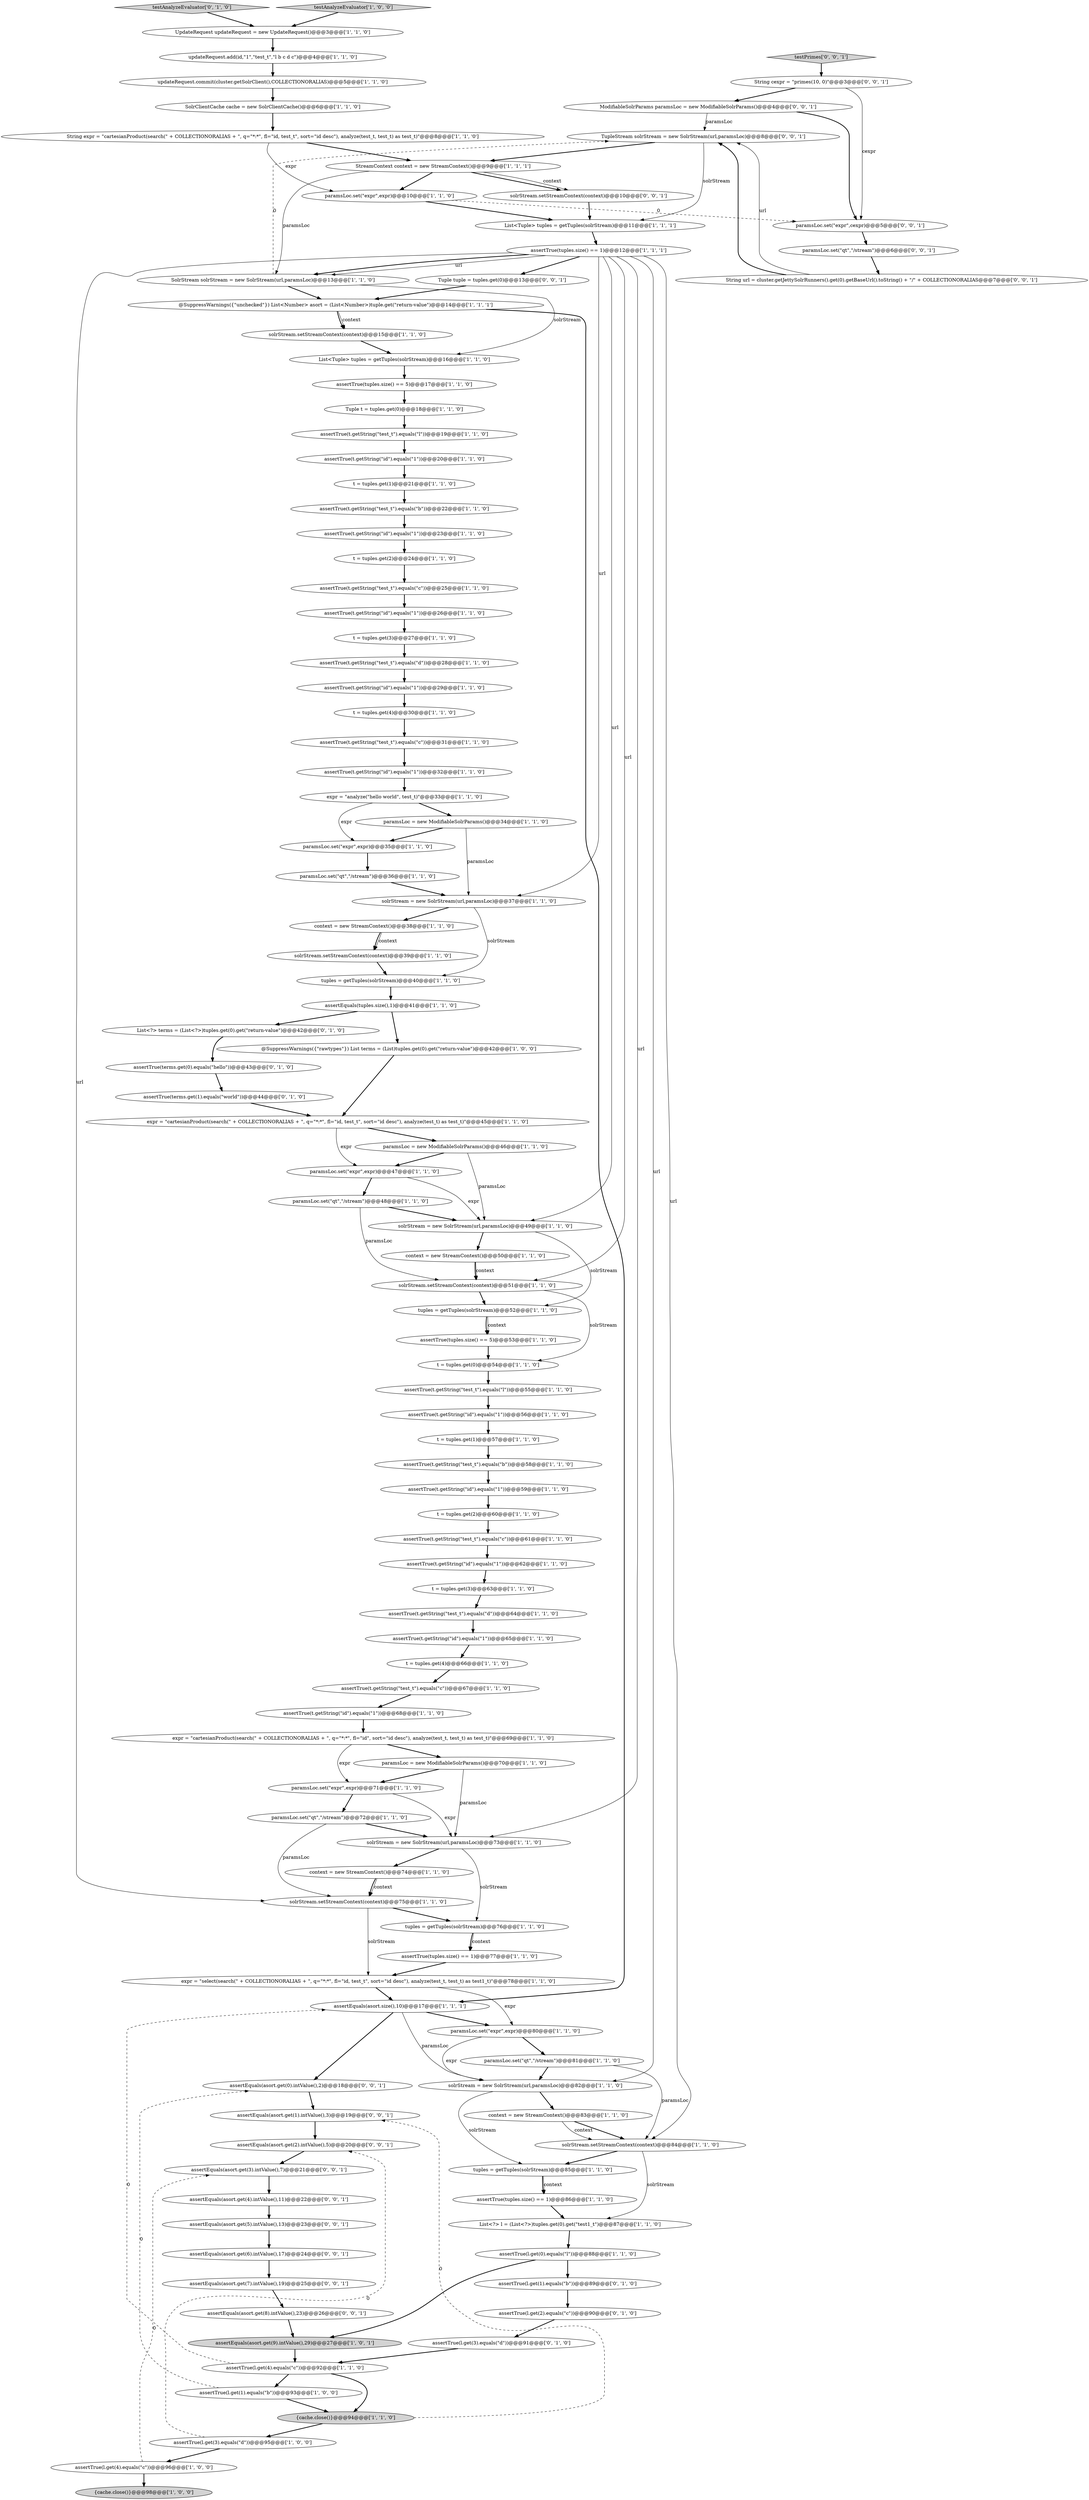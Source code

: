 digraph {
106 [style = filled, label = "TupleStream solrStream = new SolrStream(url,paramsLoc)@@@8@@@['0', '0', '1']", fillcolor = white, shape = ellipse image = "AAA0AAABBB3BBB"];
109 [style = filled, label = "assertEquals(asort.get(3).intValue(),7)@@@21@@@['0', '0', '1']", fillcolor = white, shape = ellipse image = "AAA0AAABBB3BBB"];
28 [style = filled, label = "assertTrue(tuples.size() == 1)@@@77@@@['1', '1', '0']", fillcolor = white, shape = ellipse image = "AAA0AAABBB1BBB"];
35 [style = filled, label = "context = new StreamContext()@@@74@@@['1', '1', '0']", fillcolor = white, shape = ellipse image = "AAA0AAABBB1BBB"];
9 [style = filled, label = "assertTrue(t.getString(\"test_t\").equals(\"l\"))@@@19@@@['1', '1', '0']", fillcolor = white, shape = ellipse image = "AAA0AAABBB1BBB"];
0 [style = filled, label = "{cache.close()}@@@94@@@['1', '1', '0']", fillcolor = lightgray, shape = ellipse image = "AAA0AAABBB1BBB"];
66 [style = filled, label = "assertTrue(l.get(3).equals(\"d\"))@@@95@@@['1', '0', '0']", fillcolor = white, shape = ellipse image = "AAA0AAABBB1BBB"];
8 [style = filled, label = "SolrClientCache cache = new SolrClientCache()@@@6@@@['1', '1', '0']", fillcolor = white, shape = ellipse image = "AAA0AAABBB1BBB"];
22 [style = filled, label = "t = tuples.get(3)@@@63@@@['1', '1', '0']", fillcolor = white, shape = ellipse image = "AAA0AAABBB1BBB"];
37 [style = filled, label = "paramsLoc.set(\"expr\",expr)@@@35@@@['1', '1', '0']", fillcolor = white, shape = ellipse image = "AAA0AAABBB1BBB"];
16 [style = filled, label = "assertTrue(t.getString(\"id\").equals(\"1\"))@@@68@@@['1', '1', '0']", fillcolor = white, shape = ellipse image = "AAA0AAABBB1BBB"];
51 [style = filled, label = "tuples = getTuples(solrStream)@@@85@@@['1', '1', '0']", fillcolor = white, shape = ellipse image = "AAA0AAABBB1BBB"];
96 [style = filled, label = "assertTrue(l.get(3).equals(\"d\"))@@@91@@@['0', '1', '0']", fillcolor = white, shape = ellipse image = "AAA0AAABBB2BBB"];
44 [style = filled, label = "assertTrue(t.getString(\"test_t\").equals(\"c\"))@@@61@@@['1', '1', '0']", fillcolor = white, shape = ellipse image = "AAA0AAABBB1BBB"];
45 [style = filled, label = "UpdateRequest updateRequest = new UpdateRequest()@@@3@@@['1', '1', '0']", fillcolor = white, shape = ellipse image = "AAA0AAABBB1BBB"];
104 [style = filled, label = "assertEquals(asort.get(0).intValue(),2)@@@18@@@['0', '0', '1']", fillcolor = white, shape = ellipse image = "AAA0AAABBB3BBB"];
2 [style = filled, label = "updateRequest.commit(cluster.getSolrClient(),COLLECTIONORALIAS)@@@5@@@['1', '1', '0']", fillcolor = white, shape = ellipse image = "AAA0AAABBB1BBB"];
69 [style = filled, label = "assertTrue(t.getString(\"test_t\").equals(\"b\"))@@@22@@@['1', '1', '0']", fillcolor = white, shape = ellipse image = "AAA0AAABBB1BBB"];
64 [style = filled, label = "assertTrue(t.getString(\"id\").equals(\"1\"))@@@20@@@['1', '1', '0']", fillcolor = white, shape = ellipse image = "AAA0AAABBB1BBB"];
60 [style = filled, label = "assertTrue(t.getString(\"test_t\").equals(\"c\"))@@@67@@@['1', '1', '0']", fillcolor = white, shape = ellipse image = "AAA0AAABBB1BBB"];
18 [style = filled, label = "paramsLoc = new ModifiableSolrParams()@@@70@@@['1', '1', '0']", fillcolor = white, shape = ellipse image = "AAA0AAABBB1BBB"];
78 [style = filled, label = "assertTrue(t.getString(\"id\").equals(\"1\"))@@@62@@@['1', '1', '0']", fillcolor = white, shape = ellipse image = "AAA0AAABBB1BBB"];
32 [style = filled, label = "assertTrue(t.getString(\"id\").equals(\"1\"))@@@65@@@['1', '1', '0']", fillcolor = white, shape = ellipse image = "AAA0AAABBB1BBB"];
87 [style = filled, label = "t = tuples.get(1)@@@21@@@['1', '1', '0']", fillcolor = white, shape = ellipse image = "AAA0AAABBB1BBB"];
50 [style = filled, label = "expr = \"analyze(\"hello world\", test_t)\"@@@33@@@['1', '1', '0']", fillcolor = white, shape = ellipse image = "AAA0AAABBB1BBB"];
101 [style = filled, label = "assertEquals(asort.get(6).intValue(),17)@@@24@@@['0', '0', '1']", fillcolor = white, shape = ellipse image = "AAA0AAABBB3BBB"];
49 [style = filled, label = "paramsLoc.set(\"qt\",\"/stream\")@@@81@@@['1', '1', '0']", fillcolor = white, shape = ellipse image = "AAA0AAABBB1BBB"];
76 [style = filled, label = "assertTrue(tuples.size() == 5)@@@53@@@['1', '1', '0']", fillcolor = white, shape = ellipse image = "AAA0AAABBB1BBB"];
29 [style = filled, label = "assertEquals(asort.size(),10)@@@17@@@['1', '1', '1']", fillcolor = white, shape = ellipse image = "AAA0AAABBB1BBB"];
79 [style = filled, label = "paramsLoc = new ModifiableSolrParams()@@@34@@@['1', '1', '0']", fillcolor = white, shape = ellipse image = "AAA0AAABBB1BBB"];
43 [style = filled, label = "assertTrue(t.getString(\"test_t\").equals(\"b\"))@@@58@@@['1', '1', '0']", fillcolor = white, shape = ellipse image = "AAA0AAABBB1BBB"];
92 [style = filled, label = "List<?> terms = (List<?>)tuples.get(0).get(\"return-value\")@@@42@@@['0', '1', '0']", fillcolor = white, shape = ellipse image = "AAA0AAABBB2BBB"];
21 [style = filled, label = "assertTrue(t.getString(\"id\").equals(\"1\"))@@@59@@@['1', '1', '0']", fillcolor = white, shape = ellipse image = "AAA0AAABBB1BBB"];
31 [style = filled, label = "t = tuples.get(4)@@@30@@@['1', '1', '0']", fillcolor = white, shape = ellipse image = "AAA0AAABBB1BBB"];
56 [style = filled, label = "tuples = getTuples(solrStream)@@@76@@@['1', '1', '0']", fillcolor = white, shape = ellipse image = "AAA0AAABBB1BBB"];
81 [style = filled, label = "assertTrue(t.getString(\"test_t\").equals(\"l\"))@@@55@@@['1', '1', '0']", fillcolor = white, shape = ellipse image = "AAA0AAABBB1BBB"];
13 [style = filled, label = "paramsLoc.set(\"expr\",expr)@@@10@@@['1', '1', '0']", fillcolor = white, shape = ellipse image = "AAA0AAABBB1BBB"];
58 [style = filled, label = "assertEquals(tuples.size(),1)@@@41@@@['1', '1', '0']", fillcolor = white, shape = ellipse image = "AAA0AAABBB1BBB"];
73 [style = filled, label = "solrStream.setStreamContext(context)@@@39@@@['1', '1', '0']", fillcolor = white, shape = ellipse image = "AAA0AAABBB1BBB"];
84 [style = filled, label = "solrStream.setStreamContext(context)@@@51@@@['1', '1', '0']", fillcolor = white, shape = ellipse image = "AAA0AAABBB1BBB"];
46 [style = filled, label = "t = tuples.get(2)@@@60@@@['1', '1', '0']", fillcolor = white, shape = ellipse image = "AAA0AAABBB1BBB"];
7 [style = filled, label = "assertTrue(t.getString(\"test_t\").equals(\"d\"))@@@64@@@['1', '1', '0']", fillcolor = white, shape = ellipse image = "AAA0AAABBB1BBB"];
88 [style = filled, label = "t = tuples.get(3)@@@27@@@['1', '1', '0']", fillcolor = white, shape = ellipse image = "AAA0AAABBB1BBB"];
115 [style = filled, label = "ModifiableSolrParams paramsLoc = new ModifiableSolrParams()@@@4@@@['0', '0', '1']", fillcolor = white, shape = ellipse image = "AAA0AAABBB3BBB"];
95 [style = filled, label = "testAnalyzeEvaluator['0', '1', '0']", fillcolor = lightgray, shape = diamond image = "AAA0AAABBB2BBB"];
17 [style = filled, label = "updateRequest.add(id,\"1\",\"test_t\",\"l b c d c\")@@@4@@@['1', '1', '0']", fillcolor = white, shape = ellipse image = "AAA0AAABBB1BBB"];
3 [style = filled, label = "Tuple t = tuples.get(0)@@@18@@@['1', '1', '0']", fillcolor = white, shape = ellipse image = "AAA0AAABBB1BBB"];
55 [style = filled, label = "@SuppressWarnings({\"unchecked\"}) List<Number> asort = (List<Number>)tuple.get(\"return-value\")@@@14@@@['1', '1', '1']", fillcolor = white, shape = ellipse image = "AAA0AAABBB1BBB"];
53 [style = filled, label = "assertTrue(t.getString(\"id\").equals(\"1\"))@@@29@@@['1', '1', '0']", fillcolor = white, shape = ellipse image = "AAA0AAABBB1BBB"];
34 [style = filled, label = "t = tuples.get(1)@@@57@@@['1', '1', '0']", fillcolor = white, shape = ellipse image = "AAA0AAABBB1BBB"];
97 [style = filled, label = "assertTrue(terms.get(1).equals(\"world\"))@@@44@@@['0', '1', '0']", fillcolor = white, shape = ellipse image = "AAA0AAABBB2BBB"];
105 [style = filled, label = "String url = cluster.getJettySolrRunners().get(0).getBaseUrl().toString() + \"/\" + COLLECTIONORALIAS@@@7@@@['0', '0', '1']", fillcolor = white, shape = ellipse image = "AAA0AAABBB3BBB"];
65 [style = filled, label = "t = tuples.get(2)@@@24@@@['1', '1', '0']", fillcolor = white, shape = ellipse image = "AAA0AAABBB1BBB"];
24 [style = filled, label = "paramsLoc.set(\"expr\",expr)@@@47@@@['1', '1', '0']", fillcolor = white, shape = ellipse image = "AAA0AAABBB1BBB"];
12 [style = filled, label = "solrStream.setStreamContext(context)@@@15@@@['1', '1', '0']", fillcolor = white, shape = ellipse image = "AAA0AAABBB1BBB"];
38 [style = filled, label = "assertTrue(tuples.size() == 1)@@@86@@@['1', '1', '0']", fillcolor = white, shape = ellipse image = "AAA0AAABBB1BBB"];
67 [style = filled, label = "String expr = \"cartesianProduct(search(\" + COLLECTIONORALIAS + \", q=\"*:*\", fl=\"id, test_t\", sort=\"id desc\"), analyze(test_t, test_t) as test_t)\"@@@8@@@['1', '1', '0']", fillcolor = white, shape = ellipse image = "AAA0AAABBB1BBB"];
59 [style = filled, label = "List<Tuple> tuples = getTuples(solrStream)@@@16@@@['1', '1', '0']", fillcolor = white, shape = ellipse image = "AAA0AAABBB1BBB"];
14 [style = filled, label = "assertTrue(l.get(4).equals(\"c\"))@@@92@@@['1', '1', '0']", fillcolor = white, shape = ellipse image = "AAA0AAABBB1BBB"];
68 [style = filled, label = "paramsLoc.set(\"qt\",\"/stream\")@@@36@@@['1', '1', '0']", fillcolor = white, shape = ellipse image = "AAA0AAABBB1BBB"];
77 [style = filled, label = "expr = \"cartesianProduct(search(\" + COLLECTIONORALIAS + \", q=\"*:*\", fl=\"id\", sort=\"id desc\"), analyze(test_t, test_t) as test_t)\"@@@69@@@['1', '1', '0']", fillcolor = white, shape = ellipse image = "AAA0AAABBB1BBB"];
4 [style = filled, label = "assertTrue(t.getString(\"id\").equals(\"1\"))@@@32@@@['1', '1', '0']", fillcolor = white, shape = ellipse image = "AAA0AAABBB1BBB"];
100 [style = filled, label = "assertEquals(asort.get(1).intValue(),3)@@@19@@@['0', '0', '1']", fillcolor = white, shape = ellipse image = "AAA0AAABBB3BBB"];
1 [style = filled, label = "testAnalyzeEvaluator['1', '0', '0']", fillcolor = lightgray, shape = diamond image = "AAA0AAABBB1BBB"];
30 [style = filled, label = "expr = \"cartesianProduct(search(\" + COLLECTIONORALIAS + \", q=\"*:*\", fl=\"id, test_t\", sort=\"id desc\"), analyze(test_t) as test_t)\"@@@45@@@['1', '1', '0']", fillcolor = white, shape = ellipse image = "AAA0AAABBB1BBB"];
47 [style = filled, label = "solrStream = new SolrStream(url,paramsLoc)@@@73@@@['1', '1', '0']", fillcolor = white, shape = ellipse image = "AAA0AAABBB1BBB"];
61 [style = filled, label = "List<?> l = (List<?>)tuples.get(0).get(\"test1_t\")@@@87@@@['1', '1', '0']", fillcolor = white, shape = ellipse image = "AAA0AAABBB1BBB"];
71 [style = filled, label = "SolrStream solrStream = new SolrStream(url,paramsLoc)@@@13@@@['1', '1', '0']", fillcolor = white, shape = ellipse image = "AAA0AAABBB1BBB"];
48 [style = filled, label = "paramsLoc.set(\"expr\",expr)@@@71@@@['1', '1', '0']", fillcolor = white, shape = ellipse image = "AAA0AAABBB1BBB"];
27 [style = filled, label = "paramsLoc = new ModifiableSolrParams()@@@46@@@['1', '1', '0']", fillcolor = white, shape = ellipse image = "AAA0AAABBB1BBB"];
5 [style = filled, label = "assertTrue(t.getString(\"test_t\").equals(\"d\"))@@@28@@@['1', '1', '0']", fillcolor = white, shape = ellipse image = "AAA0AAABBB1BBB"];
93 [style = filled, label = "assertTrue(l.get(1).equals(\"b\"))@@@89@@@['0', '1', '0']", fillcolor = white, shape = ellipse image = "AAA0AAABBB2BBB"];
113 [style = filled, label = "paramsLoc.set(\"expr\",cexpr)@@@5@@@['0', '0', '1']", fillcolor = white, shape = ellipse image = "AAA0AAABBB3BBB"];
19 [style = filled, label = "assertEquals(asort.get(9).intValue(),29)@@@27@@@['1', '0', '1']", fillcolor = lightgray, shape = ellipse image = "AAA0AAABBB1BBB"];
70 [style = filled, label = "paramsLoc.set(\"expr\",expr)@@@80@@@['1', '1', '0']", fillcolor = white, shape = ellipse image = "AAA0AAABBB1BBB"];
52 [style = filled, label = "t = tuples.get(4)@@@66@@@['1', '1', '0']", fillcolor = white, shape = ellipse image = "AAA0AAABBB1BBB"];
54 [style = filled, label = "assertTrue(l.get(4).equals(\"c\"))@@@96@@@['1', '0', '0']", fillcolor = white, shape = ellipse image = "AAA0AAABBB1BBB"];
63 [style = filled, label = "StreamContext context = new StreamContext()@@@9@@@['1', '1', '1']", fillcolor = white, shape = ellipse image = "AAA0AAABBB1BBB"];
83 [style = filled, label = "assertTrue(t.getString(\"id\").equals(\"1\"))@@@26@@@['1', '1', '0']", fillcolor = white, shape = ellipse image = "AAA0AAABBB1BBB"];
20 [style = filled, label = "solrStream = new SolrStream(url,paramsLoc)@@@37@@@['1', '1', '0']", fillcolor = white, shape = ellipse image = "AAA0AAABBB1BBB"];
90 [style = filled, label = "paramsLoc.set(\"qt\",\"/stream\")@@@48@@@['1', '1', '0']", fillcolor = white, shape = ellipse image = "AAA0AAABBB1BBB"];
6 [style = filled, label = "paramsLoc.set(\"qt\",\"/stream\")@@@72@@@['1', '1', '0']", fillcolor = white, shape = ellipse image = "AAA0AAABBB1BBB"];
15 [style = filled, label = "context = new StreamContext()@@@83@@@['1', '1', '0']", fillcolor = white, shape = ellipse image = "AAA0AAABBB1BBB"];
62 [style = filled, label = "solrStream.setStreamContext(context)@@@84@@@['1', '1', '0']", fillcolor = white, shape = ellipse image = "AAA0AAABBB1BBB"];
10 [style = filled, label = "assertTrue(t.getString(\"test_t\").equals(\"c\"))@@@31@@@['1', '1', '0']", fillcolor = white, shape = ellipse image = "AAA0AAABBB1BBB"];
86 [style = filled, label = "assertTrue(l.get(1).equals(\"b\"))@@@93@@@['1', '0', '0']", fillcolor = white, shape = ellipse image = "AAA0AAABBB1BBB"];
98 [style = filled, label = "Tuple tuple = tuples.get(0)@@@13@@@['0', '0', '1']", fillcolor = white, shape = ellipse image = "AAA0AAABBB3BBB"];
107 [style = filled, label = "testPrimes['0', '0', '1']", fillcolor = lightgray, shape = diamond image = "AAA0AAABBB3BBB"];
57 [style = filled, label = "assertTrue(tuples.size() == 5)@@@17@@@['1', '1', '0']", fillcolor = white, shape = ellipse image = "AAA0AAABBB1BBB"];
11 [style = filled, label = "List<Tuple> tuples = getTuples(solrStream)@@@11@@@['1', '1', '1']", fillcolor = white, shape = ellipse image = "AAA0AAABBB1BBB"];
41 [style = filled, label = "{cache.close()}@@@98@@@['1', '0', '0']", fillcolor = lightgray, shape = ellipse image = "AAA0AAABBB1BBB"];
110 [style = filled, label = "assertEquals(asort.get(4).intValue(),11)@@@22@@@['0', '0', '1']", fillcolor = white, shape = ellipse image = "AAA0AAABBB3BBB"];
36 [style = filled, label = "assertTrue(tuples.size() == 1)@@@12@@@['1', '1', '1']", fillcolor = white, shape = ellipse image = "AAA0AAABBB1BBB"];
94 [style = filled, label = "assertTrue(terms.get(0).equals(\"hello\"))@@@43@@@['0', '1', '0']", fillcolor = white, shape = ellipse image = "AAA0AAABBB2BBB"];
114 [style = filled, label = "assertEquals(asort.get(2).intValue(),5)@@@20@@@['0', '0', '1']", fillcolor = white, shape = ellipse image = "AAA0AAABBB3BBB"];
72 [style = filled, label = "assertTrue(t.getString(\"id\").equals(\"1\"))@@@23@@@['1', '1', '0']", fillcolor = white, shape = ellipse image = "AAA0AAABBB1BBB"];
74 [style = filled, label = "solrStream = new SolrStream(url,paramsLoc)@@@49@@@['1', '1', '0']", fillcolor = white, shape = ellipse image = "AAA0AAABBB1BBB"];
80 [style = filled, label = "assertTrue(t.getString(\"test_t\").equals(\"c\"))@@@25@@@['1', '1', '0']", fillcolor = white, shape = ellipse image = "AAA0AAABBB1BBB"];
102 [style = filled, label = "solrStream.setStreamContext(context)@@@10@@@['0', '0', '1']", fillcolor = white, shape = ellipse image = "AAA0AAABBB3BBB"];
111 [style = filled, label = "String cexpr = \"primes(10, 0)\"@@@3@@@['0', '0', '1']", fillcolor = white, shape = ellipse image = "AAA0AAABBB3BBB"];
91 [style = filled, label = "assertTrue(l.get(2).equals(\"c\"))@@@90@@@['0', '1', '0']", fillcolor = white, shape = ellipse image = "AAA0AAABBB2BBB"];
75 [style = filled, label = "context = new StreamContext()@@@38@@@['1', '1', '0']", fillcolor = white, shape = ellipse image = "AAA0AAABBB1BBB"];
103 [style = filled, label = "assertEquals(asort.get(7).intValue(),19)@@@25@@@['0', '0', '1']", fillcolor = white, shape = ellipse image = "AAA0AAABBB3BBB"];
39 [style = filled, label = "@SuppressWarnings({\"rawtypes\"}) List terms = (List)tuples.get(0).get(\"return-value\")@@@42@@@['1', '0', '0']", fillcolor = white, shape = ellipse image = "AAA0AAABBB1BBB"];
89 [style = filled, label = "expr = \"select(search(\" + COLLECTIONORALIAS + \", q=\"*:*\", fl=\"id, test_t\", sort=\"id desc\"), analyze(test_t, test_t) as test1_t)\"@@@78@@@['1', '1', '0']", fillcolor = white, shape = ellipse image = "AAA0AAABBB1BBB"];
42 [style = filled, label = "solrStream.setStreamContext(context)@@@75@@@['1', '1', '0']", fillcolor = white, shape = ellipse image = "AAA0AAABBB1BBB"];
33 [style = filled, label = "assertTrue(l.get(0).equals(\"l\"))@@@88@@@['1', '1', '0']", fillcolor = white, shape = ellipse image = "AAA0AAABBB1BBB"];
82 [style = filled, label = "solrStream = new SolrStream(url,paramsLoc)@@@82@@@['1', '1', '0']", fillcolor = white, shape = ellipse image = "AAA0AAABBB1BBB"];
26 [style = filled, label = "tuples = getTuples(solrStream)@@@40@@@['1', '1', '0']", fillcolor = white, shape = ellipse image = "AAA0AAABBB1BBB"];
108 [style = filled, label = "paramsLoc.set(\"qt\",\"/stream\")@@@6@@@['0', '0', '1']", fillcolor = white, shape = ellipse image = "AAA0AAABBB3BBB"];
85 [style = filled, label = "t = tuples.get(0)@@@54@@@['1', '1', '0']", fillcolor = white, shape = ellipse image = "AAA0AAABBB1BBB"];
25 [style = filled, label = "assertTrue(t.getString(\"id\").equals(\"1\"))@@@56@@@['1', '1', '0']", fillcolor = white, shape = ellipse image = "AAA0AAABBB1BBB"];
112 [style = filled, label = "assertEquals(asort.get(8).intValue(),23)@@@26@@@['0', '0', '1']", fillcolor = white, shape = ellipse image = "AAA0AAABBB3BBB"];
99 [style = filled, label = "assertEquals(asort.get(5).intValue(),13)@@@23@@@['0', '0', '1']", fillcolor = white, shape = ellipse image = "AAA0AAABBB3BBB"];
23 [style = filled, label = "tuples = getTuples(solrStream)@@@52@@@['1', '1', '0']", fillcolor = white, shape = ellipse image = "AAA0AAABBB1BBB"];
40 [style = filled, label = "context = new StreamContext()@@@50@@@['1', '1', '0']", fillcolor = white, shape = ellipse image = "AAA0AAABBB1BBB"];
14->86 [style = bold, label=""];
107->111 [style = bold, label=""];
36->42 [style = solid, label="url"];
62->61 [style = solid, label="solrStream"];
51->38 [style = solid, label="context"];
46->44 [style = bold, label=""];
35->42 [style = solid, label="context"];
87->69 [style = bold, label=""];
70->49 [style = bold, label=""];
60->16 [style = bold, label=""];
23->76 [style = solid, label="context"];
54->41 [style = bold, label=""];
35->42 [style = bold, label=""];
75->73 [style = solid, label="context"];
5->53 [style = bold, label=""];
38->61 [style = bold, label=""];
14->0 [style = bold, label=""];
65->80 [style = bold, label=""];
21->46 [style = bold, label=""];
58->39 [style = bold, label=""];
61->33 [style = bold, label=""];
20->75 [style = bold, label=""];
69->72 [style = bold, label=""];
53->31 [style = bold, label=""];
30->27 [style = bold, label=""];
109->110 [style = bold, label=""];
36->20 [style = solid, label="url"];
89->70 [style = solid, label="expr"];
82->51 [style = solid, label="solrStream"];
13->11 [style = bold, label=""];
13->113 [style = dashed, label="0"];
86->104 [style = dashed, label="0"];
90->74 [style = bold, label=""];
55->29 [style = bold, label=""];
29->82 [style = solid, label="paramsLoc"];
3->9 [style = bold, label=""];
88->5 [style = bold, label=""];
55->12 [style = bold, label=""];
11->36 [style = bold, label=""];
79->20 [style = solid, label="paramsLoc"];
84->23 [style = bold, label=""];
66->54 [style = bold, label=""];
49->62 [style = solid, label="paramsLoc"];
66->114 [style = dashed, label="0"];
36->62 [style = solid, label="url"];
77->48 [style = solid, label="expr"];
39->30 [style = bold, label=""];
18->48 [style = bold, label=""];
104->100 [style = bold, label=""];
103->112 [style = bold, label=""];
114->109 [style = bold, label=""];
17->2 [style = bold, label=""];
50->79 [style = bold, label=""];
8->67 [style = bold, label=""];
36->71 [style = solid, label="url"];
28->89 [style = bold, label=""];
63->13 [style = bold, label=""];
98->55 [style = bold, label=""];
29->70 [style = bold, label=""];
100->114 [style = bold, label=""];
33->93 [style = bold, label=""];
113->108 [style = bold, label=""];
56->28 [style = solid, label="context"];
25->34 [style = bold, label=""];
0->100 [style = dashed, label="0"];
30->24 [style = solid, label="expr"];
112->19 [style = bold, label=""];
50->37 [style = solid, label="expr"];
67->13 [style = solid, label="expr"];
102->11 [style = bold, label=""];
55->12 [style = solid, label="context"];
105->106 [style = solid, label="url"];
7->32 [style = bold, label=""];
10->4 [style = bold, label=""];
78->22 [style = bold, label=""];
67->63 [style = bold, label=""];
36->47 [style = solid, label="url"];
37->68 [style = bold, label=""];
93->91 [style = bold, label=""];
68->20 [style = bold, label=""];
19->14 [style = bold, label=""];
106->11 [style = solid, label="solrStream"];
74->40 [style = bold, label=""];
29->104 [style = bold, label=""];
12->59 [style = bold, label=""];
51->38 [style = bold, label=""];
77->18 [style = bold, label=""];
27->74 [style = solid, label="paramsLoc"];
62->51 [style = bold, label=""];
72->65 [style = bold, label=""];
92->94 [style = bold, label=""];
15->62 [style = bold, label=""];
54->109 [style = dashed, label="0"];
16->77 [style = bold, label=""];
9->64 [style = bold, label=""];
96->14 [style = bold, label=""];
36->84 [style = solid, label="url"];
63->102 [style = bold, label=""];
20->26 [style = solid, label="solrStream"];
32->52 [style = bold, label=""];
18->47 [style = solid, label="paramsLoc"];
108->105 [style = bold, label=""];
47->35 [style = bold, label=""];
2->8 [style = bold, label=""];
1->45 [style = bold, label=""];
15->62 [style = solid, label="context"];
85->81 [style = bold, label=""];
106->63 [style = bold, label=""];
73->26 [style = bold, label=""];
48->6 [style = bold, label=""];
82->15 [style = bold, label=""];
63->71 [style = solid, label="paramsLoc"];
71->55 [style = bold, label=""];
36->71 [style = bold, label=""];
58->92 [style = bold, label=""];
40->84 [style = bold, label=""];
47->56 [style = solid, label="solrStream"];
63->102 [style = solid, label="context"];
90->84 [style = solid, label="paramsLoc"];
24->74 [style = solid, label="expr"];
101->103 [style = bold, label=""];
48->47 [style = solid, label="expr"];
34->43 [style = bold, label=""];
75->73 [style = bold, label=""];
59->57 [style = bold, label=""];
81->25 [style = bold, label=""];
97->30 [style = bold, label=""];
84->85 [style = solid, label="solrStream"];
64->87 [style = bold, label=""];
74->23 [style = solid, label="solrStream"];
36->82 [style = solid, label="url"];
95->45 [style = bold, label=""];
36->74 [style = solid, label="url"];
115->113 [style = bold, label=""];
79->37 [style = bold, label=""];
0->66 [style = bold, label=""];
31->10 [style = bold, label=""];
6->42 [style = solid, label="paramsLoc"];
111->113 [style = solid, label="cexpr"];
26->58 [style = bold, label=""];
4->50 [style = bold, label=""];
115->106 [style = solid, label="paramsLoc"];
70->82 [style = solid, label="expr"];
111->115 [style = bold, label=""];
83->88 [style = bold, label=""];
94->97 [style = bold, label=""];
36->98 [style = bold, label=""];
80->83 [style = bold, label=""];
14->29 [style = dashed, label="0"];
6->47 [style = bold, label=""];
105->106 [style = bold, label=""];
86->0 [style = bold, label=""];
40->84 [style = solid, label="context"];
43->21 [style = bold, label=""];
27->24 [style = bold, label=""];
71->106 [style = dashed, label="0"];
44->78 [style = bold, label=""];
22->7 [style = bold, label=""];
57->3 [style = bold, label=""];
52->60 [style = bold, label=""];
71->59 [style = solid, label="solrStream"];
56->28 [style = bold, label=""];
45->17 [style = bold, label=""];
91->96 [style = bold, label=""];
49->82 [style = bold, label=""];
33->19 [style = bold, label=""];
76->85 [style = bold, label=""];
42->56 [style = bold, label=""];
42->89 [style = solid, label="solrStream"];
99->101 [style = bold, label=""];
110->99 [style = bold, label=""];
23->76 [style = bold, label=""];
24->90 [style = bold, label=""];
89->29 [style = bold, label=""];
}
